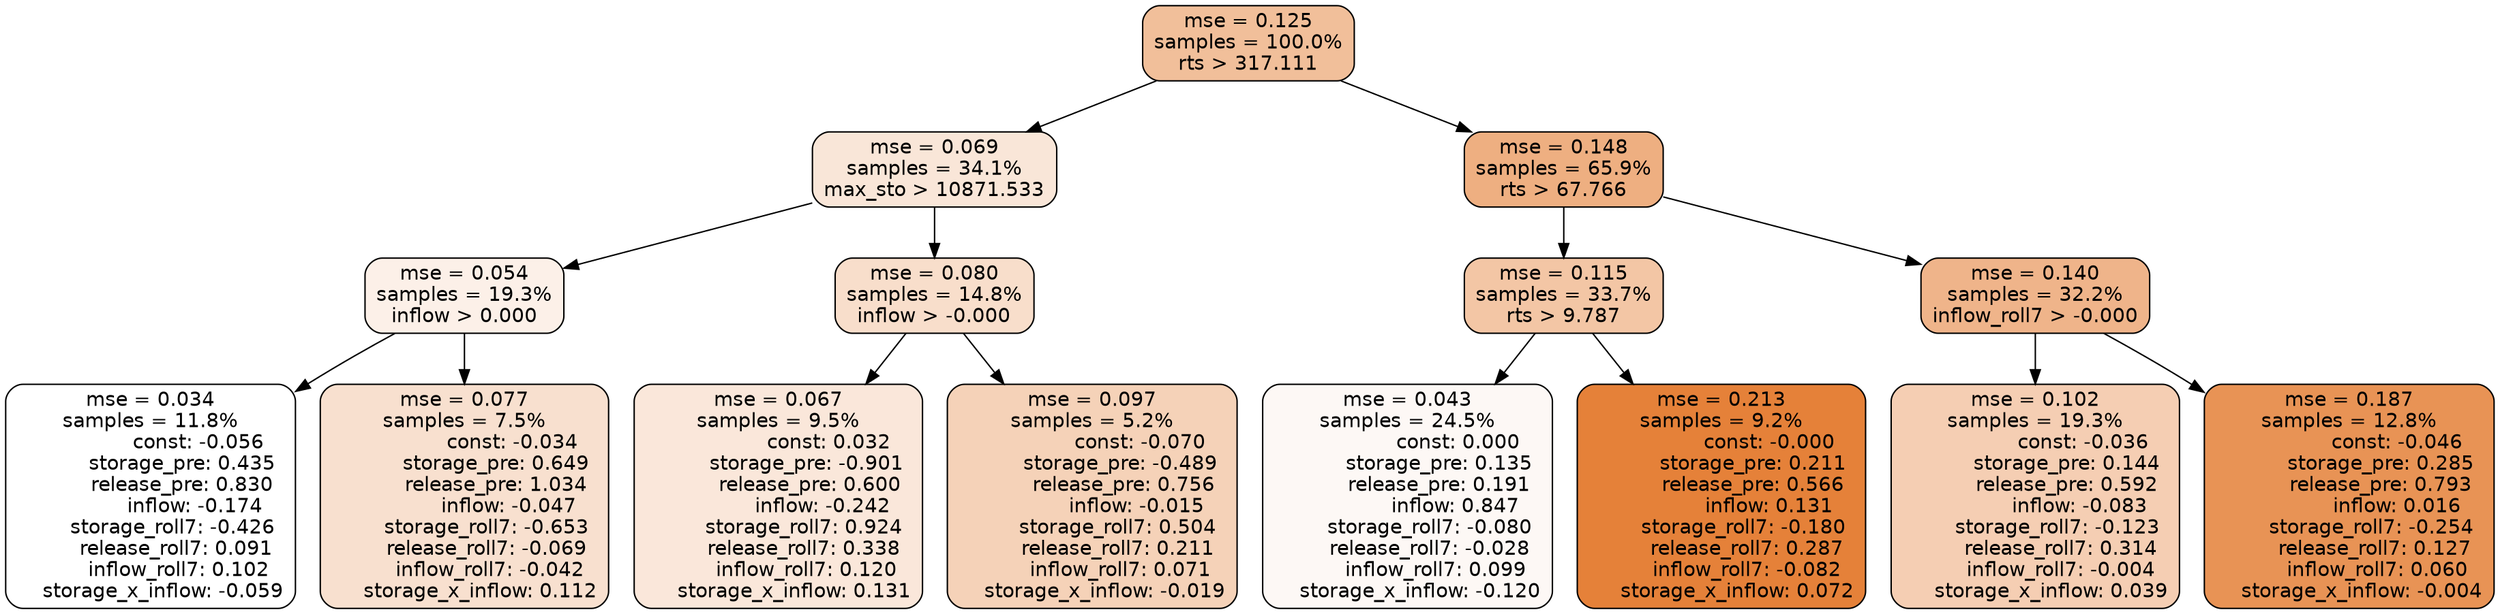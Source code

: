 digraph tree {
node [shape=rectangle, style="filled, rounded", color="black", fontname=helvetica] ;
edge [fontname=helvetica] ;
	"0" [label="mse = 0.125
samples = 100.0%
rts > 317.111", fillcolor="#f1bf9a"]
	"8" [label="mse = 0.069
samples = 34.1%
max_sto > 10871.533", fillcolor="#f9e6d8"]
	"1" [label="mse = 0.148
samples = 65.9%
rts > 67.766", fillcolor="#eeaf81"]
	"9" [label="mse = 0.054
samples = 19.3%
inflow > 0.000", fillcolor="#fcf0e8"]
	"12" [label="mse = 0.080
samples = 14.8%
inflow > -0.000", fillcolor="#f8decb"]
	"2" [label="mse = 0.115
samples = 33.7%
rts > 9.787", fillcolor="#f3c6a5"]
	"5" [label="mse = 0.140
samples = 32.2%
inflow_roll7 > -0.000", fillcolor="#efb48a"]
	"10" [label="mse = 0.034
samples = 11.8%
               const: -0.056
          storage_pre: 0.435
          release_pre: 0.830
              inflow: -0.174
       storage_roll7: -0.426
        release_roll7: 0.091
         inflow_roll7: 0.102
    storage_x_inflow: -0.059", fillcolor="#ffffff"]
	"11" [label="mse = 0.077
samples = 7.5%
               const: -0.034
          storage_pre: 0.649
          release_pre: 1.034
              inflow: -0.047
       storage_roll7: -0.653
       release_roll7: -0.069
        inflow_roll7: -0.042
     storage_x_inflow: 0.112", fillcolor="#f8e0cf"]
	"13" [label="mse = 0.067
samples = 9.5%
                const: 0.032
         storage_pre: -0.901
          release_pre: 0.600
              inflow: -0.242
        storage_roll7: 0.924
        release_roll7: 0.338
         inflow_roll7: 0.120
     storage_x_inflow: 0.131", fillcolor="#fae7da"]
	"14" [label="mse = 0.097
samples = 5.2%
               const: -0.070
         storage_pre: -0.489
          release_pre: 0.756
              inflow: -0.015
        storage_roll7: 0.504
        release_roll7: 0.211
         inflow_roll7: 0.071
    storage_x_inflow: -0.019", fillcolor="#f5d2b8"]
	"3" [label="mse = 0.043
samples = 24.5%
                const: 0.000
          storage_pre: 0.135
          release_pre: 0.191
               inflow: 0.847
       storage_roll7: -0.080
       release_roll7: -0.028
         inflow_roll7: 0.099
    storage_x_inflow: -0.120", fillcolor="#fdf8f5"]
	"4" [label="mse = 0.213
samples = 9.2%
               const: -0.000
          storage_pre: 0.211
          release_pre: 0.566
               inflow: 0.131
       storage_roll7: -0.180
        release_roll7: 0.287
        inflow_roll7: -0.082
     storage_x_inflow: 0.072", fillcolor="#e58139"]
	"6" [label="mse = 0.102
samples = 19.3%
               const: -0.036
          storage_pre: 0.144
          release_pre: 0.592
              inflow: -0.083
       storage_roll7: -0.123
        release_roll7: 0.314
        inflow_roll7: -0.004
     storage_x_inflow: 0.039", fillcolor="#f5ceb3"]
	"7" [label="mse = 0.187
samples = 12.8%
               const: -0.046
          storage_pre: 0.285
          release_pre: 0.793
               inflow: 0.016
       storage_roll7: -0.254
        release_roll7: 0.127
         inflow_roll7: 0.060
    storage_x_inflow: -0.004", fillcolor="#e89355"]

	"0" -> "1"
	"0" -> "8"
	"8" -> "9"
	"8" -> "12"
	"1" -> "2"
	"1" -> "5"
	"9" -> "10"
	"9" -> "11"
	"12" -> "13"
	"12" -> "14"
	"2" -> "3"
	"2" -> "4"
	"5" -> "6"
	"5" -> "7"
}